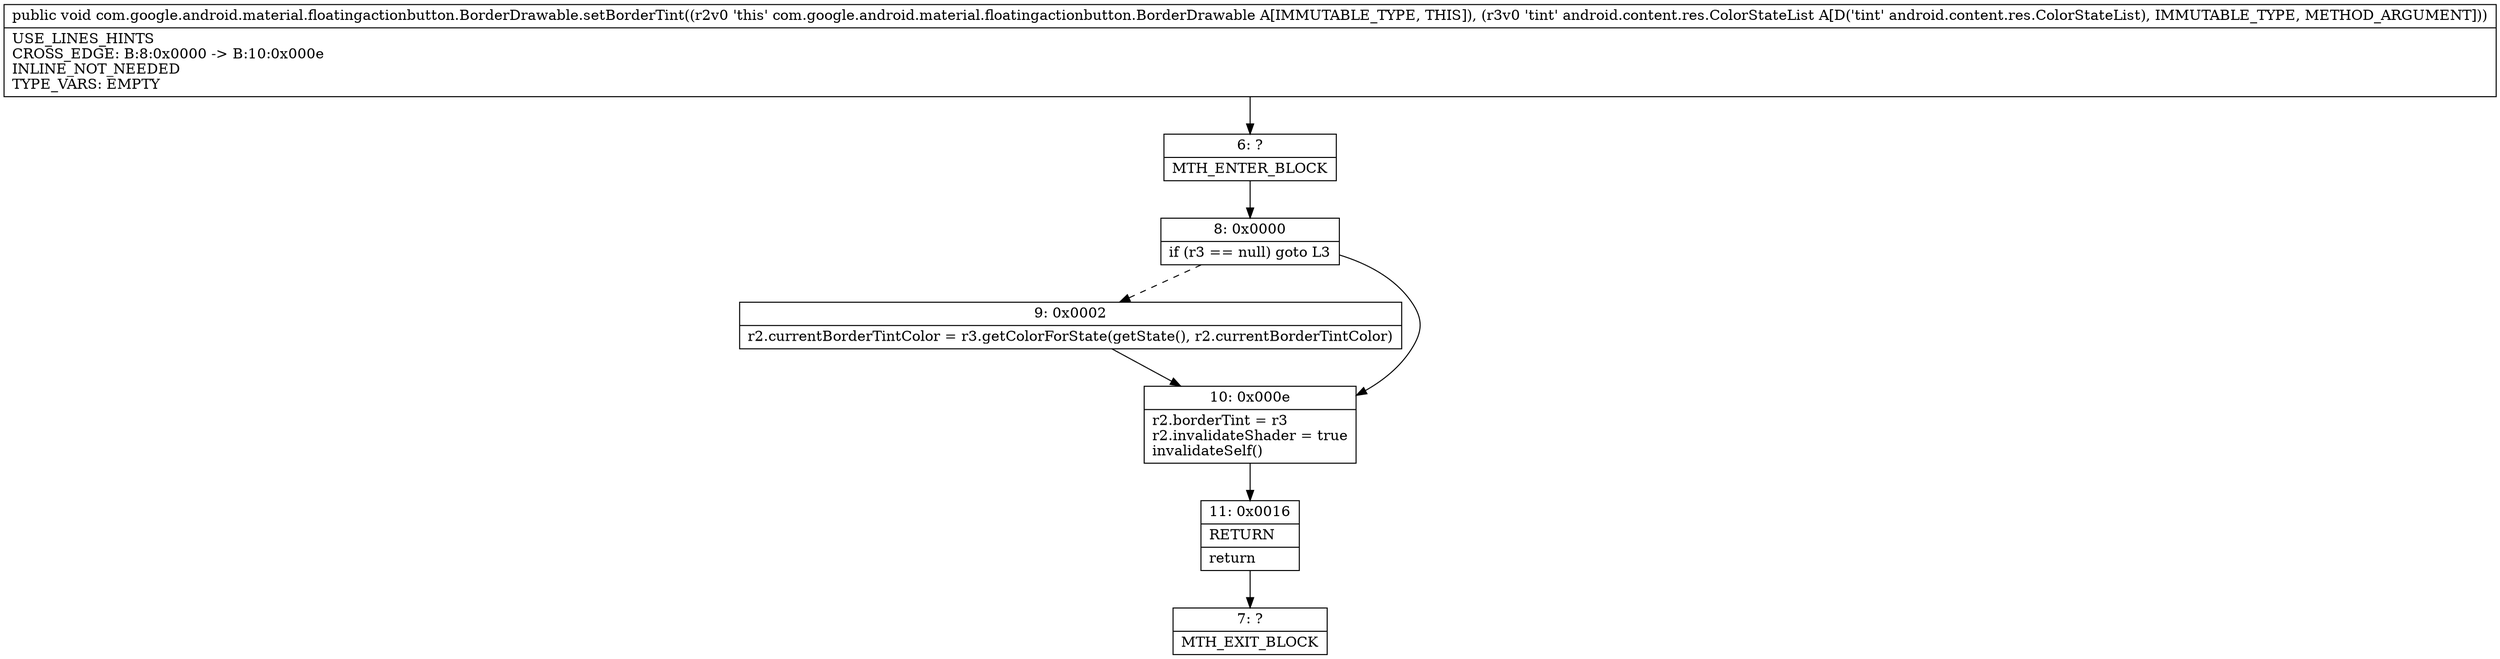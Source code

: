digraph "CFG forcom.google.android.material.floatingactionbutton.BorderDrawable.setBorderTint(Landroid\/content\/res\/ColorStateList;)V" {
Node_6 [shape=record,label="{6\:\ ?|MTH_ENTER_BLOCK\l}"];
Node_8 [shape=record,label="{8\:\ 0x0000|if (r3 == null) goto L3\l}"];
Node_9 [shape=record,label="{9\:\ 0x0002|r2.currentBorderTintColor = r3.getColorForState(getState(), r2.currentBorderTintColor)\l}"];
Node_10 [shape=record,label="{10\:\ 0x000e|r2.borderTint = r3\lr2.invalidateShader = true\linvalidateSelf()\l}"];
Node_11 [shape=record,label="{11\:\ 0x0016|RETURN\l|return\l}"];
Node_7 [shape=record,label="{7\:\ ?|MTH_EXIT_BLOCK\l}"];
MethodNode[shape=record,label="{public void com.google.android.material.floatingactionbutton.BorderDrawable.setBorderTint((r2v0 'this' com.google.android.material.floatingactionbutton.BorderDrawable A[IMMUTABLE_TYPE, THIS]), (r3v0 'tint' android.content.res.ColorStateList A[D('tint' android.content.res.ColorStateList), IMMUTABLE_TYPE, METHOD_ARGUMENT]))  | USE_LINES_HINTS\lCROSS_EDGE: B:8:0x0000 \-\> B:10:0x000e\lINLINE_NOT_NEEDED\lTYPE_VARS: EMPTY\l}"];
MethodNode -> Node_6;Node_6 -> Node_8;
Node_8 -> Node_9[style=dashed];
Node_8 -> Node_10;
Node_9 -> Node_10;
Node_10 -> Node_11;
Node_11 -> Node_7;
}

